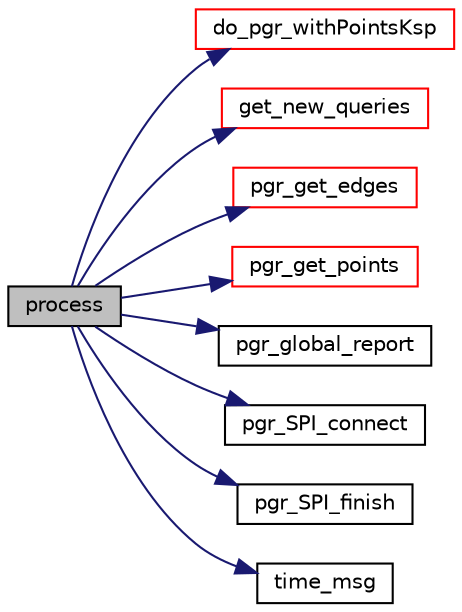 digraph "process"
{
  edge [fontname="Helvetica",fontsize="10",labelfontname="Helvetica",labelfontsize="10"];
  node [fontname="Helvetica",fontsize="10",shape=record];
  rankdir="LR";
  Node2 [label="process",height=0.2,width=0.4,color="black", fillcolor="grey75", style="filled", fontcolor="black"];
  Node2 -> Node3 [color="midnightblue",fontsize="10",style="solid",fontname="Helvetica"];
  Node3 [label="do_pgr_withPointsKsp",height=0.2,width=0.4,color="red", fillcolor="white", style="filled",URL="$withPoints__ksp__driver_8cpp.html#a57a3c0cae304c0858beb2116eac5174d"];
  Node2 -> Node36 [color="midnightblue",fontsize="10",style="solid",fontname="Helvetica"];
  Node36 [label="get_new_queries",height=0.2,width=0.4,color="red", fillcolor="white", style="filled",URL="$get__new__queries_8cpp.html#abb3ebd1def182bad8e1785197af280d4"];
  Node2 -> Node37 [color="midnightblue",fontsize="10",style="solid",fontname="Helvetica"];
  Node37 [label="pgr_get_edges",height=0.2,width=0.4,color="red", fillcolor="white", style="filled",URL="$edges__input_8c.html#af663e291b6bdfe777789be38b6bfcf76",tooltip="basic edge_sql "];
  Node2 -> Node53 [color="midnightblue",fontsize="10",style="solid",fontname="Helvetica"];
  Node53 [label="pgr_get_points",height=0.2,width=0.4,color="red", fillcolor="white", style="filled",URL="$points__input_8c.html#ac232d3ed3b477a88ecbb17992c083aa8",tooltip="pgr_get_points "];
  Node2 -> Node56 [color="midnightblue",fontsize="10",style="solid",fontname="Helvetica"];
  Node56 [label="pgr_global_report",height=0.2,width=0.4,color="black", fillcolor="white", style="filled",URL="$e__report_8c.html#aa7833fe4baf65aa901e1129575e7deb2",tooltip="notice & error "];
  Node2 -> Node57 [color="midnightblue",fontsize="10",style="solid",fontname="Helvetica"];
  Node57 [label="pgr_SPI_connect",height=0.2,width=0.4,color="black", fillcolor="white", style="filled",URL="$postgres__connection_8c.html#aef5deb780b1cf78c56b1794ab826ac64"];
  Node2 -> Node58 [color="midnightblue",fontsize="10",style="solid",fontname="Helvetica"];
  Node58 [label="pgr_SPI_finish",height=0.2,width=0.4,color="black", fillcolor="white", style="filled",URL="$postgres__connection_8c.html#ae36e7862564b5e72c25c9e26ae8e355f"];
  Node2 -> Node52 [color="midnightblue",fontsize="10",style="solid",fontname="Helvetica"];
  Node52 [label="time_msg",height=0.2,width=0.4,color="black", fillcolor="white", style="filled",URL="$time__msg_8c.html#a989d9723eb6d9be4cbf1214136286dbe"];
}
